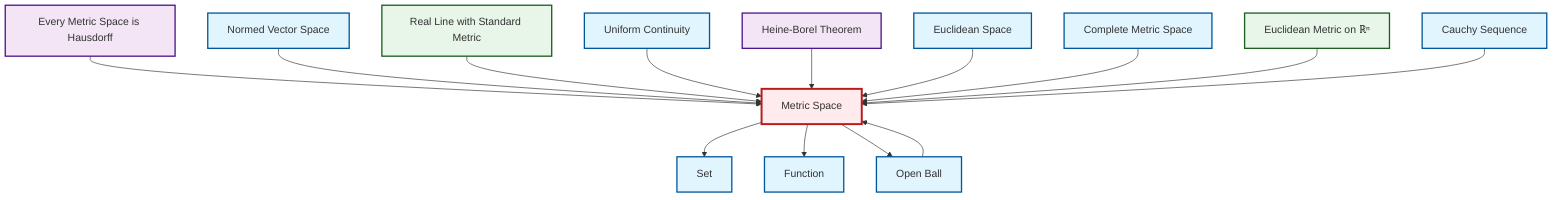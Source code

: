 graph TD
    classDef definition fill:#e1f5fe,stroke:#01579b,stroke-width:2px
    classDef theorem fill:#f3e5f5,stroke:#4a148c,stroke-width:2px
    classDef axiom fill:#fff3e0,stroke:#e65100,stroke-width:2px
    classDef example fill:#e8f5e9,stroke:#1b5e20,stroke-width:2px
    classDef current fill:#ffebee,stroke:#b71c1c,stroke-width:3px
    ex-real-line-metric["Real Line with Standard Metric"]:::example
    def-cauchy-sequence["Cauchy Sequence"]:::definition
    def-complete-metric-space["Complete Metric Space"]:::definition
    def-normed-vector-space["Normed Vector Space"]:::definition
    def-function["Function"]:::definition
    def-metric-space["Metric Space"]:::definition
    thm-metric-hausdorff["Every Metric Space is Hausdorff"]:::theorem
    def-open-ball["Open Ball"]:::definition
    thm-heine-borel["Heine-Borel Theorem"]:::theorem
    def-set["Set"]:::definition
    def-euclidean-space["Euclidean Space"]:::definition
    def-uniform-continuity["Uniform Continuity"]:::definition
    ex-euclidean-metric["Euclidean Metric on ℝⁿ"]:::example
    def-metric-space --> def-set
    thm-metric-hausdorff --> def-metric-space
    def-metric-space --> def-function
    def-normed-vector-space --> def-metric-space
    ex-real-line-metric --> def-metric-space
    def-uniform-continuity --> def-metric-space
    thm-heine-borel --> def-metric-space
    def-euclidean-space --> def-metric-space
    def-complete-metric-space --> def-metric-space
    def-open-ball --> def-metric-space
    ex-euclidean-metric --> def-metric-space
    def-metric-space --> def-open-ball
    def-cauchy-sequence --> def-metric-space
    class def-metric-space current